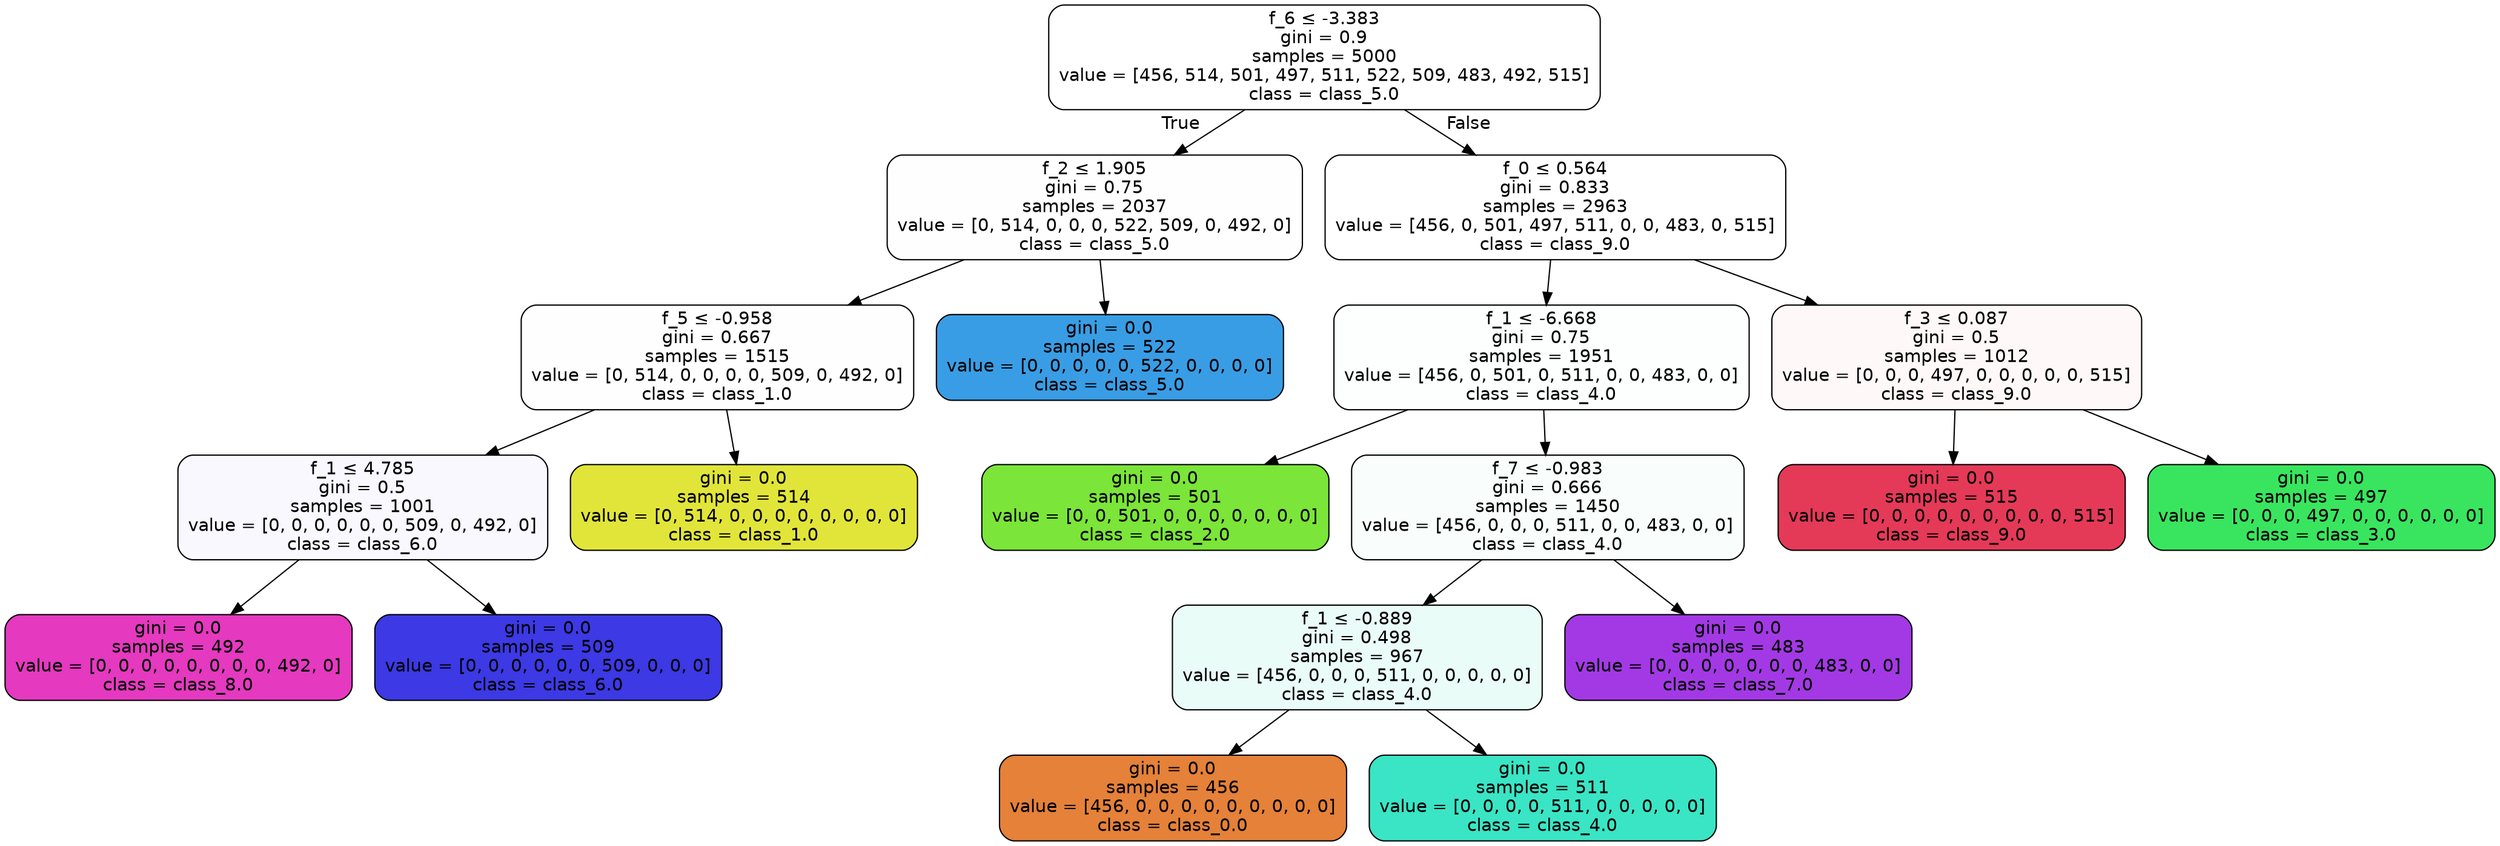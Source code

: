 digraph Tree {
node [shape=box, style="filled, rounded", color="black", fontname=helvetica] ;
edge [fontname=helvetica] ;
0 [label=<f_6 &le; -3.383<br/>gini = 0.9<br/>samples = 5000<br/>value = [456, 514, 501, 497, 511, 522, 509, 483, 492, 515]<br/>class = class_5.0>, fillcolor="#399de500"] ;
1 [label=<f_2 &le; 1.905<br/>gini = 0.75<br/>samples = 2037<br/>value = [0, 514, 0, 0, 0, 522, 509, 0, 492, 0]<br/>class = class_5.0>, fillcolor="#399de501"] ;
0 -> 1 [labeldistance=2.5, labelangle=45, headlabel="True"] ;
2 [label=<f_5 &le; -0.958<br/>gini = 0.667<br/>samples = 1515<br/>value = [0, 514, 0, 0, 0, 0, 509, 0, 492, 0]<br/>class = class_1.0>, fillcolor="#e2e53901"] ;
1 -> 2 ;
3 [label=<f_1 &le; 4.785<br/>gini = 0.5<br/>samples = 1001<br/>value = [0, 0, 0, 0, 0, 0, 509, 0, 492, 0]<br/>class = class_6.0>, fillcolor="#3c39e509"] ;
2 -> 3 ;
4 [label=<gini = 0.0<br/>samples = 492<br/>value = [0, 0, 0, 0, 0, 0, 0, 0, 492, 0]<br/>class = class_8.0>, fillcolor="#e539c0ff"] ;
3 -> 4 ;
5 [label=<gini = 0.0<br/>samples = 509<br/>value = [0, 0, 0, 0, 0, 0, 509, 0, 0, 0]<br/>class = class_6.0>, fillcolor="#3c39e5ff"] ;
3 -> 5 ;
6 [label=<gini = 0.0<br/>samples = 514<br/>value = [0, 514, 0, 0, 0, 0, 0, 0, 0, 0]<br/>class = class_1.0>, fillcolor="#e2e539ff"] ;
2 -> 6 ;
7 [label=<gini = 0.0<br/>samples = 522<br/>value = [0, 0, 0, 0, 0, 522, 0, 0, 0, 0]<br/>class = class_5.0>, fillcolor="#399de5ff"] ;
1 -> 7 ;
8 [label=<f_0 &le; 0.564<br/>gini = 0.833<br/>samples = 2963<br/>value = [456, 0, 501, 497, 511, 0, 0, 483, 0, 515]<br/>class = class_9.0>, fillcolor="#e5395800"] ;
0 -> 8 [labeldistance=2.5, labelangle=-45, headlabel="False"] ;
9 [label=<f_1 &le; -6.668<br/>gini = 0.75<br/>samples = 1951<br/>value = [456, 0, 501, 0, 511, 0, 0, 483, 0, 0]<br/>class = class_4.0>, fillcolor="#39e5c502"] ;
8 -> 9 ;
10 [label=<gini = 0.0<br/>samples = 501<br/>value = [0, 0, 501, 0, 0, 0, 0, 0, 0, 0]<br/>class = class_2.0>, fillcolor="#7be539ff"] ;
9 -> 10 ;
11 [label=<f_7 &le; -0.983<br/>gini = 0.666<br/>samples = 1450<br/>value = [456, 0, 0, 0, 511, 0, 0, 483, 0, 0]<br/>class = class_4.0>, fillcolor="#39e5c507"] ;
9 -> 11 ;
12 [label=<f_1 &le; -0.889<br/>gini = 0.498<br/>samples = 967<br/>value = [456, 0, 0, 0, 511, 0, 0, 0, 0, 0]<br/>class = class_4.0>, fillcolor="#39e5c51b"] ;
11 -> 12 ;
13 [label=<gini = 0.0<br/>samples = 456<br/>value = [456, 0, 0, 0, 0, 0, 0, 0, 0, 0]<br/>class = class_0.0>, fillcolor="#e58139ff"] ;
12 -> 13 ;
14 [label=<gini = 0.0<br/>samples = 511<br/>value = [0, 0, 0, 0, 511, 0, 0, 0, 0, 0]<br/>class = class_4.0>, fillcolor="#39e5c5ff"] ;
12 -> 14 ;
15 [label=<gini = 0.0<br/>samples = 483<br/>value = [0, 0, 0, 0, 0, 0, 0, 483, 0, 0]<br/>class = class_7.0>, fillcolor="#a339e5ff"] ;
11 -> 15 ;
16 [label=<f_3 &le; 0.087<br/>gini = 0.5<br/>samples = 1012<br/>value = [0, 0, 0, 497, 0, 0, 0, 0, 0, 515]<br/>class = class_9.0>, fillcolor="#e5395809"] ;
8 -> 16 ;
17 [label=<gini = 0.0<br/>samples = 515<br/>value = [0, 0, 0, 0, 0, 0, 0, 0, 0, 515]<br/>class = class_9.0>, fillcolor="#e53958ff"] ;
16 -> 17 ;
18 [label=<gini = 0.0<br/>samples = 497<br/>value = [0, 0, 0, 497, 0, 0, 0, 0, 0, 0]<br/>class = class_3.0>, fillcolor="#39e55eff"] ;
16 -> 18 ;
}
